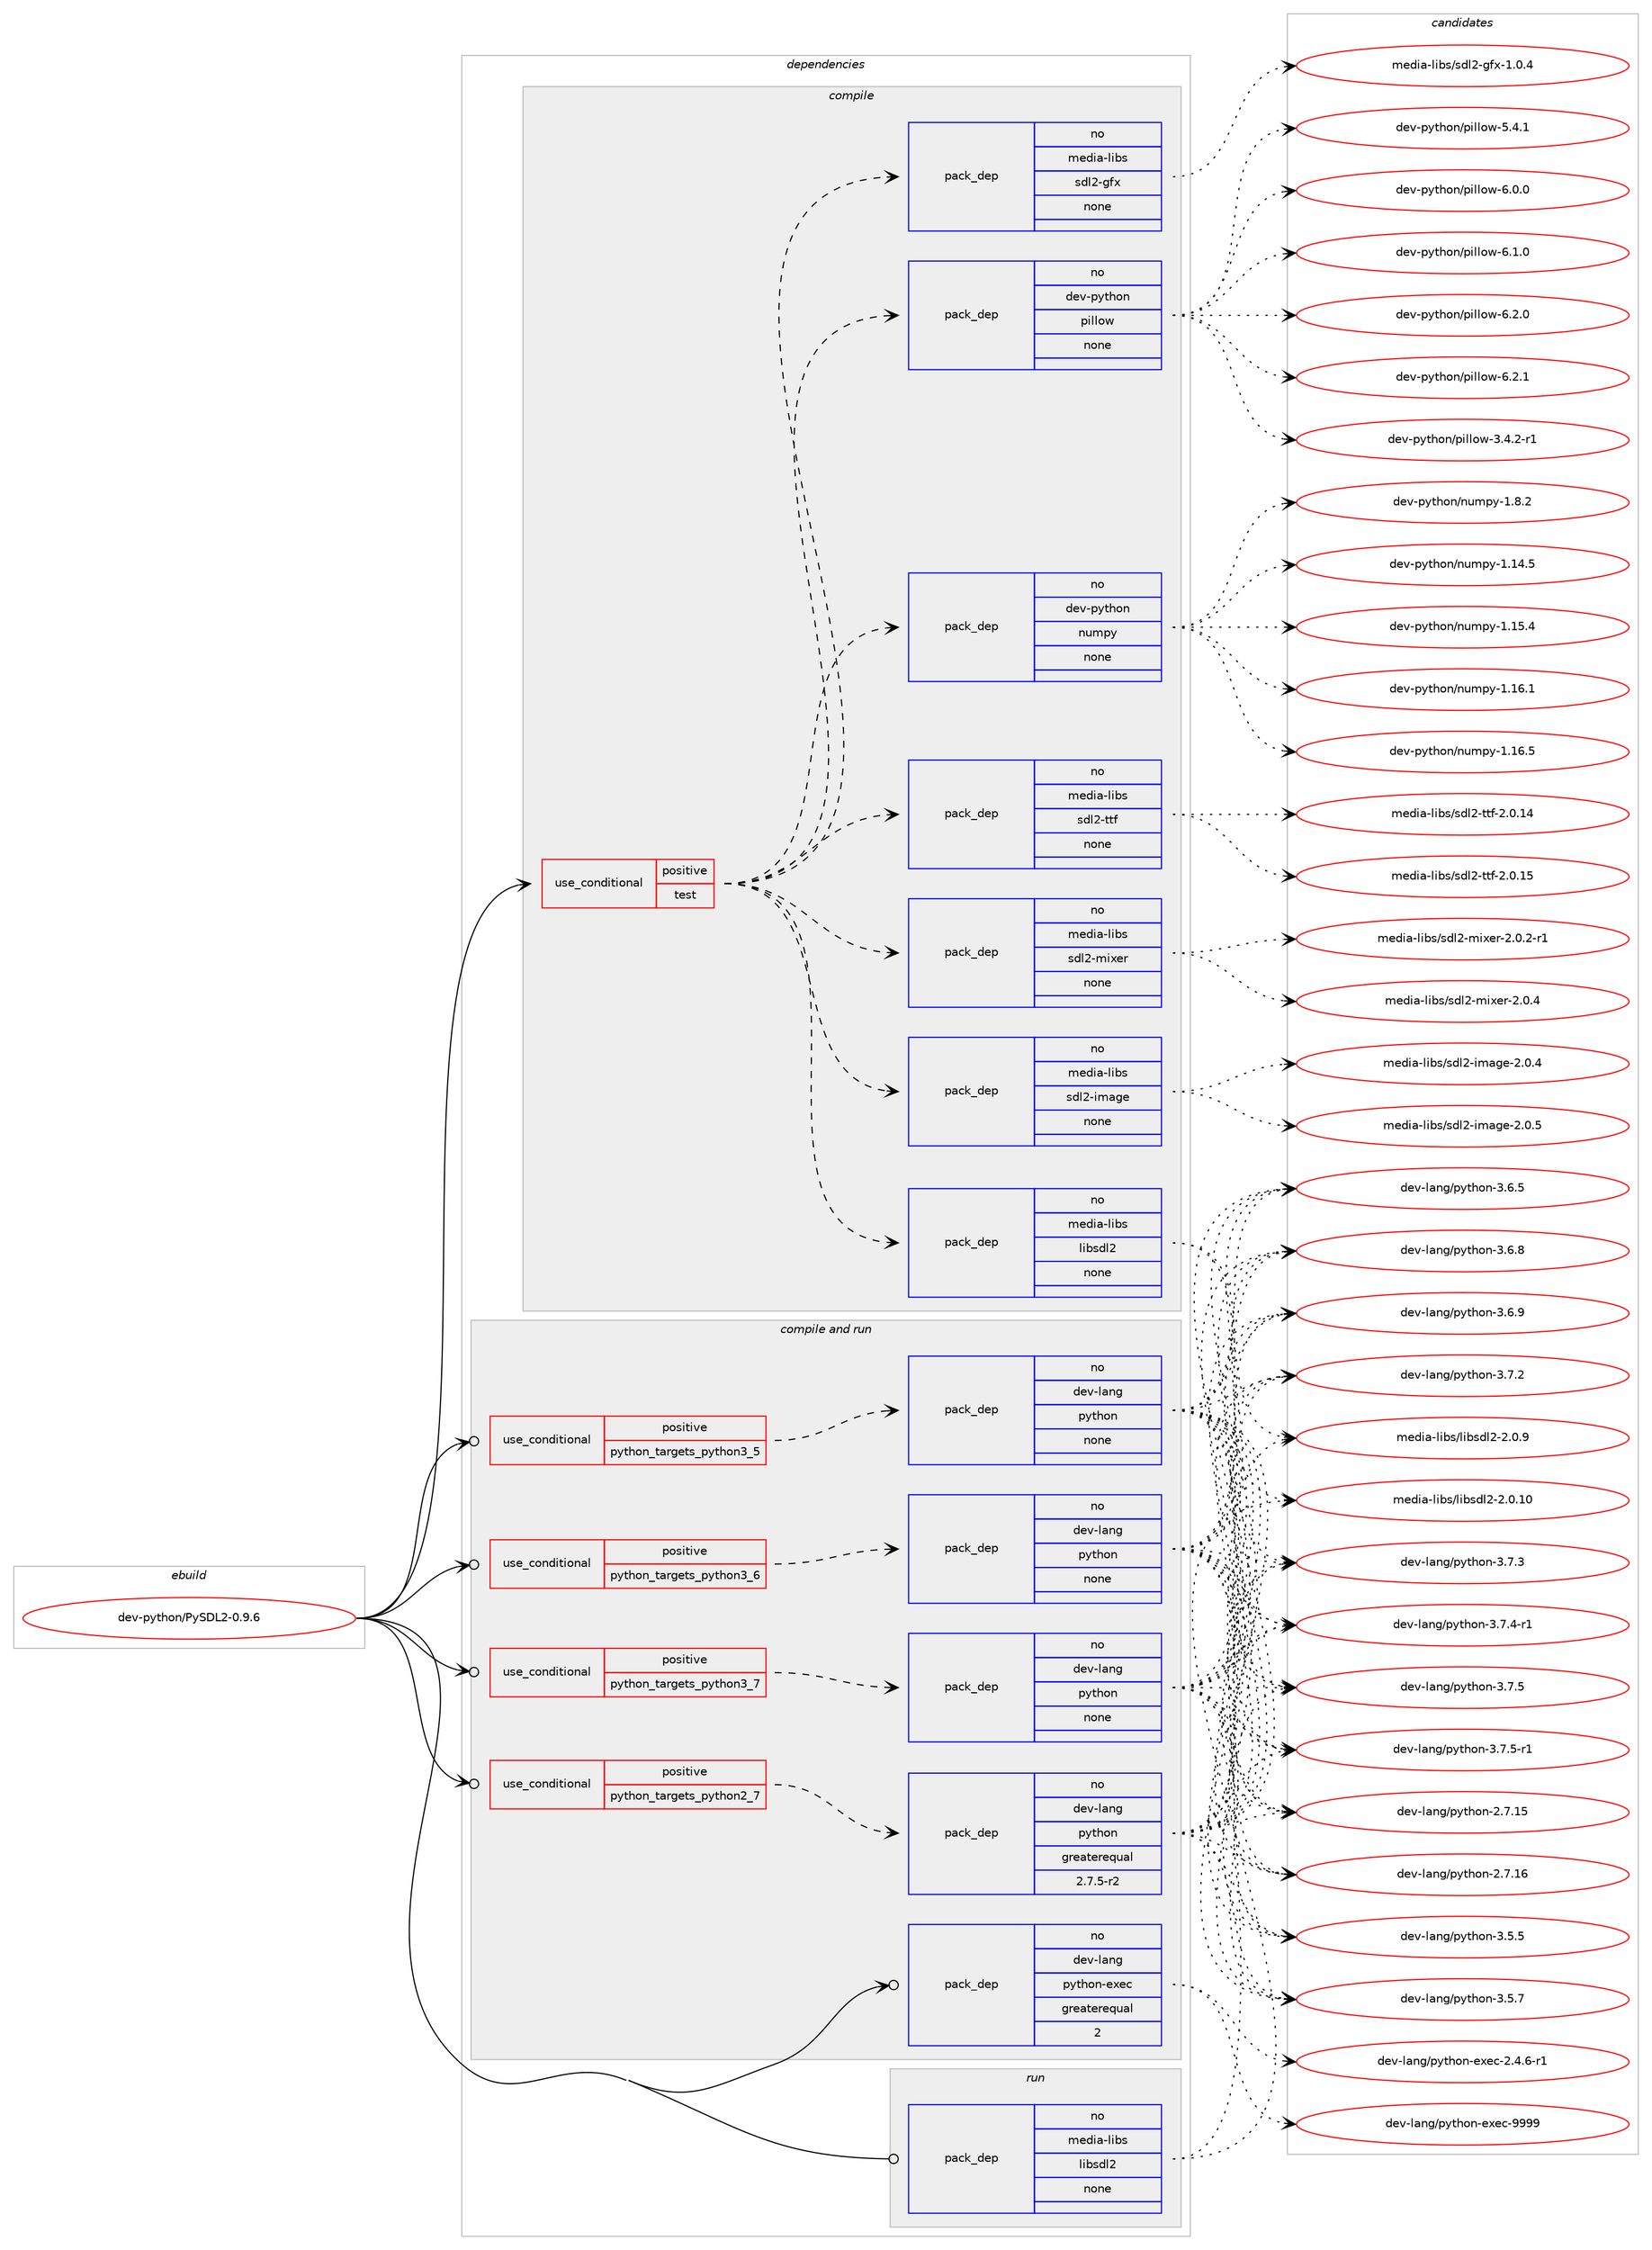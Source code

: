 digraph prolog {

# *************
# Graph options
# *************

newrank=true;
concentrate=true;
compound=true;
graph [rankdir=LR,fontname=Helvetica,fontsize=10,ranksep=1.5];#, ranksep=2.5, nodesep=0.2];
edge  [arrowhead=vee];
node  [fontname=Helvetica,fontsize=10];

# **********
# The ebuild
# **********

subgraph cluster_leftcol {
color=gray;
rank=same;
label=<<i>ebuild</i>>;
id [label="dev-python/PySDL2-0.9.6", color=red, width=4, href="../dev-python/PySDL2-0.9.6.svg"];
}

# ****************
# The dependencies
# ****************

subgraph cluster_midcol {
color=gray;
label=<<i>dependencies</i>>;
subgraph cluster_compile {
fillcolor="#eeeeee";
style=filled;
label=<<i>compile</i>>;
subgraph cond135819 {
dependency593149 [label=<<TABLE BORDER="0" CELLBORDER="1" CELLSPACING="0" CELLPADDING="4"><TR><TD ROWSPAN="3" CELLPADDING="10">use_conditional</TD></TR><TR><TD>positive</TD></TR><TR><TD>test</TD></TR></TABLE>>, shape=none, color=red];
subgraph pack445560 {
dependency593150 [label=<<TABLE BORDER="0" CELLBORDER="1" CELLSPACING="0" CELLPADDING="4" WIDTH="220"><TR><TD ROWSPAN="6" CELLPADDING="30">pack_dep</TD></TR><TR><TD WIDTH="110">no</TD></TR><TR><TD>dev-python</TD></TR><TR><TD>numpy</TD></TR><TR><TD>none</TD></TR><TR><TD></TD></TR></TABLE>>, shape=none, color=blue];
}
dependency593149:e -> dependency593150:w [weight=20,style="dashed",arrowhead="vee"];
subgraph pack445561 {
dependency593151 [label=<<TABLE BORDER="0" CELLBORDER="1" CELLSPACING="0" CELLPADDING="4" WIDTH="220"><TR><TD ROWSPAN="6" CELLPADDING="30">pack_dep</TD></TR><TR><TD WIDTH="110">no</TD></TR><TR><TD>dev-python</TD></TR><TR><TD>pillow</TD></TR><TR><TD>none</TD></TR><TR><TD></TD></TR></TABLE>>, shape=none, color=blue];
}
dependency593149:e -> dependency593151:w [weight=20,style="dashed",arrowhead="vee"];
subgraph pack445562 {
dependency593152 [label=<<TABLE BORDER="0" CELLBORDER="1" CELLSPACING="0" CELLPADDING="4" WIDTH="220"><TR><TD ROWSPAN="6" CELLPADDING="30">pack_dep</TD></TR><TR><TD WIDTH="110">no</TD></TR><TR><TD>media-libs</TD></TR><TR><TD>libsdl2</TD></TR><TR><TD>none</TD></TR><TR><TD></TD></TR></TABLE>>, shape=none, color=blue];
}
dependency593149:e -> dependency593152:w [weight=20,style="dashed",arrowhead="vee"];
subgraph pack445563 {
dependency593153 [label=<<TABLE BORDER="0" CELLBORDER="1" CELLSPACING="0" CELLPADDING="4" WIDTH="220"><TR><TD ROWSPAN="6" CELLPADDING="30">pack_dep</TD></TR><TR><TD WIDTH="110">no</TD></TR><TR><TD>media-libs</TD></TR><TR><TD>sdl2-gfx</TD></TR><TR><TD>none</TD></TR><TR><TD></TD></TR></TABLE>>, shape=none, color=blue];
}
dependency593149:e -> dependency593153:w [weight=20,style="dashed",arrowhead="vee"];
subgraph pack445564 {
dependency593154 [label=<<TABLE BORDER="0" CELLBORDER="1" CELLSPACING="0" CELLPADDING="4" WIDTH="220"><TR><TD ROWSPAN="6" CELLPADDING="30">pack_dep</TD></TR><TR><TD WIDTH="110">no</TD></TR><TR><TD>media-libs</TD></TR><TR><TD>sdl2-image</TD></TR><TR><TD>none</TD></TR><TR><TD></TD></TR></TABLE>>, shape=none, color=blue];
}
dependency593149:e -> dependency593154:w [weight=20,style="dashed",arrowhead="vee"];
subgraph pack445565 {
dependency593155 [label=<<TABLE BORDER="0" CELLBORDER="1" CELLSPACING="0" CELLPADDING="4" WIDTH="220"><TR><TD ROWSPAN="6" CELLPADDING="30">pack_dep</TD></TR><TR><TD WIDTH="110">no</TD></TR><TR><TD>media-libs</TD></TR><TR><TD>sdl2-mixer</TD></TR><TR><TD>none</TD></TR><TR><TD></TD></TR></TABLE>>, shape=none, color=blue];
}
dependency593149:e -> dependency593155:w [weight=20,style="dashed",arrowhead="vee"];
subgraph pack445566 {
dependency593156 [label=<<TABLE BORDER="0" CELLBORDER="1" CELLSPACING="0" CELLPADDING="4" WIDTH="220"><TR><TD ROWSPAN="6" CELLPADDING="30">pack_dep</TD></TR><TR><TD WIDTH="110">no</TD></TR><TR><TD>media-libs</TD></TR><TR><TD>sdl2-ttf</TD></TR><TR><TD>none</TD></TR><TR><TD></TD></TR></TABLE>>, shape=none, color=blue];
}
dependency593149:e -> dependency593156:w [weight=20,style="dashed",arrowhead="vee"];
}
id:e -> dependency593149:w [weight=20,style="solid",arrowhead="vee"];
}
subgraph cluster_compileandrun {
fillcolor="#eeeeee";
style=filled;
label=<<i>compile and run</i>>;
subgraph cond135820 {
dependency593157 [label=<<TABLE BORDER="0" CELLBORDER="1" CELLSPACING="0" CELLPADDING="4"><TR><TD ROWSPAN="3" CELLPADDING="10">use_conditional</TD></TR><TR><TD>positive</TD></TR><TR><TD>python_targets_python2_7</TD></TR></TABLE>>, shape=none, color=red];
subgraph pack445567 {
dependency593158 [label=<<TABLE BORDER="0" CELLBORDER="1" CELLSPACING="0" CELLPADDING="4" WIDTH="220"><TR><TD ROWSPAN="6" CELLPADDING="30">pack_dep</TD></TR><TR><TD WIDTH="110">no</TD></TR><TR><TD>dev-lang</TD></TR><TR><TD>python</TD></TR><TR><TD>greaterequal</TD></TR><TR><TD>2.7.5-r2</TD></TR></TABLE>>, shape=none, color=blue];
}
dependency593157:e -> dependency593158:w [weight=20,style="dashed",arrowhead="vee"];
}
id:e -> dependency593157:w [weight=20,style="solid",arrowhead="odotvee"];
subgraph cond135821 {
dependency593159 [label=<<TABLE BORDER="0" CELLBORDER="1" CELLSPACING="0" CELLPADDING="4"><TR><TD ROWSPAN="3" CELLPADDING="10">use_conditional</TD></TR><TR><TD>positive</TD></TR><TR><TD>python_targets_python3_5</TD></TR></TABLE>>, shape=none, color=red];
subgraph pack445568 {
dependency593160 [label=<<TABLE BORDER="0" CELLBORDER="1" CELLSPACING="0" CELLPADDING="4" WIDTH="220"><TR><TD ROWSPAN="6" CELLPADDING="30">pack_dep</TD></TR><TR><TD WIDTH="110">no</TD></TR><TR><TD>dev-lang</TD></TR><TR><TD>python</TD></TR><TR><TD>none</TD></TR><TR><TD></TD></TR></TABLE>>, shape=none, color=blue];
}
dependency593159:e -> dependency593160:w [weight=20,style="dashed",arrowhead="vee"];
}
id:e -> dependency593159:w [weight=20,style="solid",arrowhead="odotvee"];
subgraph cond135822 {
dependency593161 [label=<<TABLE BORDER="0" CELLBORDER="1" CELLSPACING="0" CELLPADDING="4"><TR><TD ROWSPAN="3" CELLPADDING="10">use_conditional</TD></TR><TR><TD>positive</TD></TR><TR><TD>python_targets_python3_6</TD></TR></TABLE>>, shape=none, color=red];
subgraph pack445569 {
dependency593162 [label=<<TABLE BORDER="0" CELLBORDER="1" CELLSPACING="0" CELLPADDING="4" WIDTH="220"><TR><TD ROWSPAN="6" CELLPADDING="30">pack_dep</TD></TR><TR><TD WIDTH="110">no</TD></TR><TR><TD>dev-lang</TD></TR><TR><TD>python</TD></TR><TR><TD>none</TD></TR><TR><TD></TD></TR></TABLE>>, shape=none, color=blue];
}
dependency593161:e -> dependency593162:w [weight=20,style="dashed",arrowhead="vee"];
}
id:e -> dependency593161:w [weight=20,style="solid",arrowhead="odotvee"];
subgraph cond135823 {
dependency593163 [label=<<TABLE BORDER="0" CELLBORDER="1" CELLSPACING="0" CELLPADDING="4"><TR><TD ROWSPAN="3" CELLPADDING="10">use_conditional</TD></TR><TR><TD>positive</TD></TR><TR><TD>python_targets_python3_7</TD></TR></TABLE>>, shape=none, color=red];
subgraph pack445570 {
dependency593164 [label=<<TABLE BORDER="0" CELLBORDER="1" CELLSPACING="0" CELLPADDING="4" WIDTH="220"><TR><TD ROWSPAN="6" CELLPADDING="30">pack_dep</TD></TR><TR><TD WIDTH="110">no</TD></TR><TR><TD>dev-lang</TD></TR><TR><TD>python</TD></TR><TR><TD>none</TD></TR><TR><TD></TD></TR></TABLE>>, shape=none, color=blue];
}
dependency593163:e -> dependency593164:w [weight=20,style="dashed",arrowhead="vee"];
}
id:e -> dependency593163:w [weight=20,style="solid",arrowhead="odotvee"];
subgraph pack445571 {
dependency593165 [label=<<TABLE BORDER="0" CELLBORDER="1" CELLSPACING="0" CELLPADDING="4" WIDTH="220"><TR><TD ROWSPAN="6" CELLPADDING="30">pack_dep</TD></TR><TR><TD WIDTH="110">no</TD></TR><TR><TD>dev-lang</TD></TR><TR><TD>python-exec</TD></TR><TR><TD>greaterequal</TD></TR><TR><TD>2</TD></TR></TABLE>>, shape=none, color=blue];
}
id:e -> dependency593165:w [weight=20,style="solid",arrowhead="odotvee"];
}
subgraph cluster_run {
fillcolor="#eeeeee";
style=filled;
label=<<i>run</i>>;
subgraph pack445572 {
dependency593166 [label=<<TABLE BORDER="0" CELLBORDER="1" CELLSPACING="0" CELLPADDING="4" WIDTH="220"><TR><TD ROWSPAN="6" CELLPADDING="30">pack_dep</TD></TR><TR><TD WIDTH="110">no</TD></TR><TR><TD>media-libs</TD></TR><TR><TD>libsdl2</TD></TR><TR><TD>none</TD></TR><TR><TD></TD></TR></TABLE>>, shape=none, color=blue];
}
id:e -> dependency593166:w [weight=20,style="solid",arrowhead="odot"];
}
}

# **************
# The candidates
# **************

subgraph cluster_choices {
rank=same;
color=gray;
label=<<i>candidates</i>>;

subgraph choice445560 {
color=black;
nodesep=1;
choice100101118451121211161041111104711011710911212145494649524653 [label="dev-python/numpy-1.14.5", color=red, width=4,href="../dev-python/numpy-1.14.5.svg"];
choice100101118451121211161041111104711011710911212145494649534652 [label="dev-python/numpy-1.15.4", color=red, width=4,href="../dev-python/numpy-1.15.4.svg"];
choice100101118451121211161041111104711011710911212145494649544649 [label="dev-python/numpy-1.16.1", color=red, width=4,href="../dev-python/numpy-1.16.1.svg"];
choice100101118451121211161041111104711011710911212145494649544653 [label="dev-python/numpy-1.16.5", color=red, width=4,href="../dev-python/numpy-1.16.5.svg"];
choice1001011184511212111610411111047110117109112121454946564650 [label="dev-python/numpy-1.8.2", color=red, width=4,href="../dev-python/numpy-1.8.2.svg"];
dependency593150:e -> choice100101118451121211161041111104711011710911212145494649524653:w [style=dotted,weight="100"];
dependency593150:e -> choice100101118451121211161041111104711011710911212145494649534652:w [style=dotted,weight="100"];
dependency593150:e -> choice100101118451121211161041111104711011710911212145494649544649:w [style=dotted,weight="100"];
dependency593150:e -> choice100101118451121211161041111104711011710911212145494649544653:w [style=dotted,weight="100"];
dependency593150:e -> choice1001011184511212111610411111047110117109112121454946564650:w [style=dotted,weight="100"];
}
subgraph choice445561 {
color=black;
nodesep=1;
choice10010111845112121116104111110471121051081081111194551465246504511449 [label="dev-python/pillow-3.4.2-r1", color=red, width=4,href="../dev-python/pillow-3.4.2-r1.svg"];
choice1001011184511212111610411111047112105108108111119455346524649 [label="dev-python/pillow-5.4.1", color=red, width=4,href="../dev-python/pillow-5.4.1.svg"];
choice1001011184511212111610411111047112105108108111119455446484648 [label="dev-python/pillow-6.0.0", color=red, width=4,href="../dev-python/pillow-6.0.0.svg"];
choice1001011184511212111610411111047112105108108111119455446494648 [label="dev-python/pillow-6.1.0", color=red, width=4,href="../dev-python/pillow-6.1.0.svg"];
choice1001011184511212111610411111047112105108108111119455446504648 [label="dev-python/pillow-6.2.0", color=red, width=4,href="../dev-python/pillow-6.2.0.svg"];
choice1001011184511212111610411111047112105108108111119455446504649 [label="dev-python/pillow-6.2.1", color=red, width=4,href="../dev-python/pillow-6.2.1.svg"];
dependency593151:e -> choice10010111845112121116104111110471121051081081111194551465246504511449:w [style=dotted,weight="100"];
dependency593151:e -> choice1001011184511212111610411111047112105108108111119455346524649:w [style=dotted,weight="100"];
dependency593151:e -> choice1001011184511212111610411111047112105108108111119455446484648:w [style=dotted,weight="100"];
dependency593151:e -> choice1001011184511212111610411111047112105108108111119455446494648:w [style=dotted,weight="100"];
dependency593151:e -> choice1001011184511212111610411111047112105108108111119455446504648:w [style=dotted,weight="100"];
dependency593151:e -> choice1001011184511212111610411111047112105108108111119455446504649:w [style=dotted,weight="100"];
}
subgraph choice445562 {
color=black;
nodesep=1;
choice10910110010597451081059811547108105981151001085045504648464948 [label="media-libs/libsdl2-2.0.10", color=red, width=4,href="../media-libs/libsdl2-2.0.10.svg"];
choice109101100105974510810598115471081059811510010850455046484657 [label="media-libs/libsdl2-2.0.9", color=red, width=4,href="../media-libs/libsdl2-2.0.9.svg"];
dependency593152:e -> choice10910110010597451081059811547108105981151001085045504648464948:w [style=dotted,weight="100"];
dependency593152:e -> choice109101100105974510810598115471081059811510010850455046484657:w [style=dotted,weight="100"];
}
subgraph choice445563 {
color=black;
nodesep=1;
choice109101100105974510810598115471151001085045103102120454946484652 [label="media-libs/sdl2-gfx-1.0.4", color=red, width=4,href="../media-libs/sdl2-gfx-1.0.4.svg"];
dependency593153:e -> choice109101100105974510810598115471151001085045103102120454946484652:w [style=dotted,weight="100"];
}
subgraph choice445564 {
color=black;
nodesep=1;
choice10910110010597451081059811547115100108504510510997103101455046484652 [label="media-libs/sdl2-image-2.0.4", color=red, width=4,href="../media-libs/sdl2-image-2.0.4.svg"];
choice10910110010597451081059811547115100108504510510997103101455046484653 [label="media-libs/sdl2-image-2.0.5", color=red, width=4,href="../media-libs/sdl2-image-2.0.5.svg"];
dependency593154:e -> choice10910110010597451081059811547115100108504510510997103101455046484652:w [style=dotted,weight="100"];
dependency593154:e -> choice10910110010597451081059811547115100108504510510997103101455046484653:w [style=dotted,weight="100"];
}
subgraph choice445565 {
color=black;
nodesep=1;
choice1091011001059745108105981154711510010850451091051201011144550464846504511449 [label="media-libs/sdl2-mixer-2.0.2-r1", color=red, width=4,href="../media-libs/sdl2-mixer-2.0.2-r1.svg"];
choice109101100105974510810598115471151001085045109105120101114455046484652 [label="media-libs/sdl2-mixer-2.0.4", color=red, width=4,href="../media-libs/sdl2-mixer-2.0.4.svg"];
dependency593155:e -> choice1091011001059745108105981154711510010850451091051201011144550464846504511449:w [style=dotted,weight="100"];
dependency593155:e -> choice109101100105974510810598115471151001085045109105120101114455046484652:w [style=dotted,weight="100"];
}
subgraph choice445566 {
color=black;
nodesep=1;
choice10910110010597451081059811547115100108504511611610245504648464952 [label="media-libs/sdl2-ttf-2.0.14", color=red, width=4,href="../media-libs/sdl2-ttf-2.0.14.svg"];
choice10910110010597451081059811547115100108504511611610245504648464953 [label="media-libs/sdl2-ttf-2.0.15", color=red, width=4,href="../media-libs/sdl2-ttf-2.0.15.svg"];
dependency593156:e -> choice10910110010597451081059811547115100108504511611610245504648464952:w [style=dotted,weight="100"];
dependency593156:e -> choice10910110010597451081059811547115100108504511611610245504648464953:w [style=dotted,weight="100"];
}
subgraph choice445567 {
color=black;
nodesep=1;
choice10010111845108971101034711212111610411111045504655464953 [label="dev-lang/python-2.7.15", color=red, width=4,href="../dev-lang/python-2.7.15.svg"];
choice10010111845108971101034711212111610411111045504655464954 [label="dev-lang/python-2.7.16", color=red, width=4,href="../dev-lang/python-2.7.16.svg"];
choice100101118451089711010347112121116104111110455146534653 [label="dev-lang/python-3.5.5", color=red, width=4,href="../dev-lang/python-3.5.5.svg"];
choice100101118451089711010347112121116104111110455146534655 [label="dev-lang/python-3.5.7", color=red, width=4,href="../dev-lang/python-3.5.7.svg"];
choice100101118451089711010347112121116104111110455146544653 [label="dev-lang/python-3.6.5", color=red, width=4,href="../dev-lang/python-3.6.5.svg"];
choice100101118451089711010347112121116104111110455146544656 [label="dev-lang/python-3.6.8", color=red, width=4,href="../dev-lang/python-3.6.8.svg"];
choice100101118451089711010347112121116104111110455146544657 [label="dev-lang/python-3.6.9", color=red, width=4,href="../dev-lang/python-3.6.9.svg"];
choice100101118451089711010347112121116104111110455146554650 [label="dev-lang/python-3.7.2", color=red, width=4,href="../dev-lang/python-3.7.2.svg"];
choice100101118451089711010347112121116104111110455146554651 [label="dev-lang/python-3.7.3", color=red, width=4,href="../dev-lang/python-3.7.3.svg"];
choice1001011184510897110103471121211161041111104551465546524511449 [label="dev-lang/python-3.7.4-r1", color=red, width=4,href="../dev-lang/python-3.7.4-r1.svg"];
choice100101118451089711010347112121116104111110455146554653 [label="dev-lang/python-3.7.5", color=red, width=4,href="../dev-lang/python-3.7.5.svg"];
choice1001011184510897110103471121211161041111104551465546534511449 [label="dev-lang/python-3.7.5-r1", color=red, width=4,href="../dev-lang/python-3.7.5-r1.svg"];
dependency593158:e -> choice10010111845108971101034711212111610411111045504655464953:w [style=dotted,weight="100"];
dependency593158:e -> choice10010111845108971101034711212111610411111045504655464954:w [style=dotted,weight="100"];
dependency593158:e -> choice100101118451089711010347112121116104111110455146534653:w [style=dotted,weight="100"];
dependency593158:e -> choice100101118451089711010347112121116104111110455146534655:w [style=dotted,weight="100"];
dependency593158:e -> choice100101118451089711010347112121116104111110455146544653:w [style=dotted,weight="100"];
dependency593158:e -> choice100101118451089711010347112121116104111110455146544656:w [style=dotted,weight="100"];
dependency593158:e -> choice100101118451089711010347112121116104111110455146544657:w [style=dotted,weight="100"];
dependency593158:e -> choice100101118451089711010347112121116104111110455146554650:w [style=dotted,weight="100"];
dependency593158:e -> choice100101118451089711010347112121116104111110455146554651:w [style=dotted,weight="100"];
dependency593158:e -> choice1001011184510897110103471121211161041111104551465546524511449:w [style=dotted,weight="100"];
dependency593158:e -> choice100101118451089711010347112121116104111110455146554653:w [style=dotted,weight="100"];
dependency593158:e -> choice1001011184510897110103471121211161041111104551465546534511449:w [style=dotted,weight="100"];
}
subgraph choice445568 {
color=black;
nodesep=1;
choice10010111845108971101034711212111610411111045504655464953 [label="dev-lang/python-2.7.15", color=red, width=4,href="../dev-lang/python-2.7.15.svg"];
choice10010111845108971101034711212111610411111045504655464954 [label="dev-lang/python-2.7.16", color=red, width=4,href="../dev-lang/python-2.7.16.svg"];
choice100101118451089711010347112121116104111110455146534653 [label="dev-lang/python-3.5.5", color=red, width=4,href="../dev-lang/python-3.5.5.svg"];
choice100101118451089711010347112121116104111110455146534655 [label="dev-lang/python-3.5.7", color=red, width=4,href="../dev-lang/python-3.5.7.svg"];
choice100101118451089711010347112121116104111110455146544653 [label="dev-lang/python-3.6.5", color=red, width=4,href="../dev-lang/python-3.6.5.svg"];
choice100101118451089711010347112121116104111110455146544656 [label="dev-lang/python-3.6.8", color=red, width=4,href="../dev-lang/python-3.6.8.svg"];
choice100101118451089711010347112121116104111110455146544657 [label="dev-lang/python-3.6.9", color=red, width=4,href="../dev-lang/python-3.6.9.svg"];
choice100101118451089711010347112121116104111110455146554650 [label="dev-lang/python-3.7.2", color=red, width=4,href="../dev-lang/python-3.7.2.svg"];
choice100101118451089711010347112121116104111110455146554651 [label="dev-lang/python-3.7.3", color=red, width=4,href="../dev-lang/python-3.7.3.svg"];
choice1001011184510897110103471121211161041111104551465546524511449 [label="dev-lang/python-3.7.4-r1", color=red, width=4,href="../dev-lang/python-3.7.4-r1.svg"];
choice100101118451089711010347112121116104111110455146554653 [label="dev-lang/python-3.7.5", color=red, width=4,href="../dev-lang/python-3.7.5.svg"];
choice1001011184510897110103471121211161041111104551465546534511449 [label="dev-lang/python-3.7.5-r1", color=red, width=4,href="../dev-lang/python-3.7.5-r1.svg"];
dependency593160:e -> choice10010111845108971101034711212111610411111045504655464953:w [style=dotted,weight="100"];
dependency593160:e -> choice10010111845108971101034711212111610411111045504655464954:w [style=dotted,weight="100"];
dependency593160:e -> choice100101118451089711010347112121116104111110455146534653:w [style=dotted,weight="100"];
dependency593160:e -> choice100101118451089711010347112121116104111110455146534655:w [style=dotted,weight="100"];
dependency593160:e -> choice100101118451089711010347112121116104111110455146544653:w [style=dotted,weight="100"];
dependency593160:e -> choice100101118451089711010347112121116104111110455146544656:w [style=dotted,weight="100"];
dependency593160:e -> choice100101118451089711010347112121116104111110455146544657:w [style=dotted,weight="100"];
dependency593160:e -> choice100101118451089711010347112121116104111110455146554650:w [style=dotted,weight="100"];
dependency593160:e -> choice100101118451089711010347112121116104111110455146554651:w [style=dotted,weight="100"];
dependency593160:e -> choice1001011184510897110103471121211161041111104551465546524511449:w [style=dotted,weight="100"];
dependency593160:e -> choice100101118451089711010347112121116104111110455146554653:w [style=dotted,weight="100"];
dependency593160:e -> choice1001011184510897110103471121211161041111104551465546534511449:w [style=dotted,weight="100"];
}
subgraph choice445569 {
color=black;
nodesep=1;
choice10010111845108971101034711212111610411111045504655464953 [label="dev-lang/python-2.7.15", color=red, width=4,href="../dev-lang/python-2.7.15.svg"];
choice10010111845108971101034711212111610411111045504655464954 [label="dev-lang/python-2.7.16", color=red, width=4,href="../dev-lang/python-2.7.16.svg"];
choice100101118451089711010347112121116104111110455146534653 [label="dev-lang/python-3.5.5", color=red, width=4,href="../dev-lang/python-3.5.5.svg"];
choice100101118451089711010347112121116104111110455146534655 [label="dev-lang/python-3.5.7", color=red, width=4,href="../dev-lang/python-3.5.7.svg"];
choice100101118451089711010347112121116104111110455146544653 [label="dev-lang/python-3.6.5", color=red, width=4,href="../dev-lang/python-3.6.5.svg"];
choice100101118451089711010347112121116104111110455146544656 [label="dev-lang/python-3.6.8", color=red, width=4,href="../dev-lang/python-3.6.8.svg"];
choice100101118451089711010347112121116104111110455146544657 [label="dev-lang/python-3.6.9", color=red, width=4,href="../dev-lang/python-3.6.9.svg"];
choice100101118451089711010347112121116104111110455146554650 [label="dev-lang/python-3.7.2", color=red, width=4,href="../dev-lang/python-3.7.2.svg"];
choice100101118451089711010347112121116104111110455146554651 [label="dev-lang/python-3.7.3", color=red, width=4,href="../dev-lang/python-3.7.3.svg"];
choice1001011184510897110103471121211161041111104551465546524511449 [label="dev-lang/python-3.7.4-r1", color=red, width=4,href="../dev-lang/python-3.7.4-r1.svg"];
choice100101118451089711010347112121116104111110455146554653 [label="dev-lang/python-3.7.5", color=red, width=4,href="../dev-lang/python-3.7.5.svg"];
choice1001011184510897110103471121211161041111104551465546534511449 [label="dev-lang/python-3.7.5-r1", color=red, width=4,href="../dev-lang/python-3.7.5-r1.svg"];
dependency593162:e -> choice10010111845108971101034711212111610411111045504655464953:w [style=dotted,weight="100"];
dependency593162:e -> choice10010111845108971101034711212111610411111045504655464954:w [style=dotted,weight="100"];
dependency593162:e -> choice100101118451089711010347112121116104111110455146534653:w [style=dotted,weight="100"];
dependency593162:e -> choice100101118451089711010347112121116104111110455146534655:w [style=dotted,weight="100"];
dependency593162:e -> choice100101118451089711010347112121116104111110455146544653:w [style=dotted,weight="100"];
dependency593162:e -> choice100101118451089711010347112121116104111110455146544656:w [style=dotted,weight="100"];
dependency593162:e -> choice100101118451089711010347112121116104111110455146544657:w [style=dotted,weight="100"];
dependency593162:e -> choice100101118451089711010347112121116104111110455146554650:w [style=dotted,weight="100"];
dependency593162:e -> choice100101118451089711010347112121116104111110455146554651:w [style=dotted,weight="100"];
dependency593162:e -> choice1001011184510897110103471121211161041111104551465546524511449:w [style=dotted,weight="100"];
dependency593162:e -> choice100101118451089711010347112121116104111110455146554653:w [style=dotted,weight="100"];
dependency593162:e -> choice1001011184510897110103471121211161041111104551465546534511449:w [style=dotted,weight="100"];
}
subgraph choice445570 {
color=black;
nodesep=1;
choice10010111845108971101034711212111610411111045504655464953 [label="dev-lang/python-2.7.15", color=red, width=4,href="../dev-lang/python-2.7.15.svg"];
choice10010111845108971101034711212111610411111045504655464954 [label="dev-lang/python-2.7.16", color=red, width=4,href="../dev-lang/python-2.7.16.svg"];
choice100101118451089711010347112121116104111110455146534653 [label="dev-lang/python-3.5.5", color=red, width=4,href="../dev-lang/python-3.5.5.svg"];
choice100101118451089711010347112121116104111110455146534655 [label="dev-lang/python-3.5.7", color=red, width=4,href="../dev-lang/python-3.5.7.svg"];
choice100101118451089711010347112121116104111110455146544653 [label="dev-lang/python-3.6.5", color=red, width=4,href="../dev-lang/python-3.6.5.svg"];
choice100101118451089711010347112121116104111110455146544656 [label="dev-lang/python-3.6.8", color=red, width=4,href="../dev-lang/python-3.6.8.svg"];
choice100101118451089711010347112121116104111110455146544657 [label="dev-lang/python-3.6.9", color=red, width=4,href="../dev-lang/python-3.6.9.svg"];
choice100101118451089711010347112121116104111110455146554650 [label="dev-lang/python-3.7.2", color=red, width=4,href="../dev-lang/python-3.7.2.svg"];
choice100101118451089711010347112121116104111110455146554651 [label="dev-lang/python-3.7.3", color=red, width=4,href="../dev-lang/python-3.7.3.svg"];
choice1001011184510897110103471121211161041111104551465546524511449 [label="dev-lang/python-3.7.4-r1", color=red, width=4,href="../dev-lang/python-3.7.4-r1.svg"];
choice100101118451089711010347112121116104111110455146554653 [label="dev-lang/python-3.7.5", color=red, width=4,href="../dev-lang/python-3.7.5.svg"];
choice1001011184510897110103471121211161041111104551465546534511449 [label="dev-lang/python-3.7.5-r1", color=red, width=4,href="../dev-lang/python-3.7.5-r1.svg"];
dependency593164:e -> choice10010111845108971101034711212111610411111045504655464953:w [style=dotted,weight="100"];
dependency593164:e -> choice10010111845108971101034711212111610411111045504655464954:w [style=dotted,weight="100"];
dependency593164:e -> choice100101118451089711010347112121116104111110455146534653:w [style=dotted,weight="100"];
dependency593164:e -> choice100101118451089711010347112121116104111110455146534655:w [style=dotted,weight="100"];
dependency593164:e -> choice100101118451089711010347112121116104111110455146544653:w [style=dotted,weight="100"];
dependency593164:e -> choice100101118451089711010347112121116104111110455146544656:w [style=dotted,weight="100"];
dependency593164:e -> choice100101118451089711010347112121116104111110455146544657:w [style=dotted,weight="100"];
dependency593164:e -> choice100101118451089711010347112121116104111110455146554650:w [style=dotted,weight="100"];
dependency593164:e -> choice100101118451089711010347112121116104111110455146554651:w [style=dotted,weight="100"];
dependency593164:e -> choice1001011184510897110103471121211161041111104551465546524511449:w [style=dotted,weight="100"];
dependency593164:e -> choice100101118451089711010347112121116104111110455146554653:w [style=dotted,weight="100"];
dependency593164:e -> choice1001011184510897110103471121211161041111104551465546534511449:w [style=dotted,weight="100"];
}
subgraph choice445571 {
color=black;
nodesep=1;
choice10010111845108971101034711212111610411111045101120101994550465246544511449 [label="dev-lang/python-exec-2.4.6-r1", color=red, width=4,href="../dev-lang/python-exec-2.4.6-r1.svg"];
choice10010111845108971101034711212111610411111045101120101994557575757 [label="dev-lang/python-exec-9999", color=red, width=4,href="../dev-lang/python-exec-9999.svg"];
dependency593165:e -> choice10010111845108971101034711212111610411111045101120101994550465246544511449:w [style=dotted,weight="100"];
dependency593165:e -> choice10010111845108971101034711212111610411111045101120101994557575757:w [style=dotted,weight="100"];
}
subgraph choice445572 {
color=black;
nodesep=1;
choice10910110010597451081059811547108105981151001085045504648464948 [label="media-libs/libsdl2-2.0.10", color=red, width=4,href="../media-libs/libsdl2-2.0.10.svg"];
choice109101100105974510810598115471081059811510010850455046484657 [label="media-libs/libsdl2-2.0.9", color=red, width=4,href="../media-libs/libsdl2-2.0.9.svg"];
dependency593166:e -> choice10910110010597451081059811547108105981151001085045504648464948:w [style=dotted,weight="100"];
dependency593166:e -> choice109101100105974510810598115471081059811510010850455046484657:w [style=dotted,weight="100"];
}
}

}

